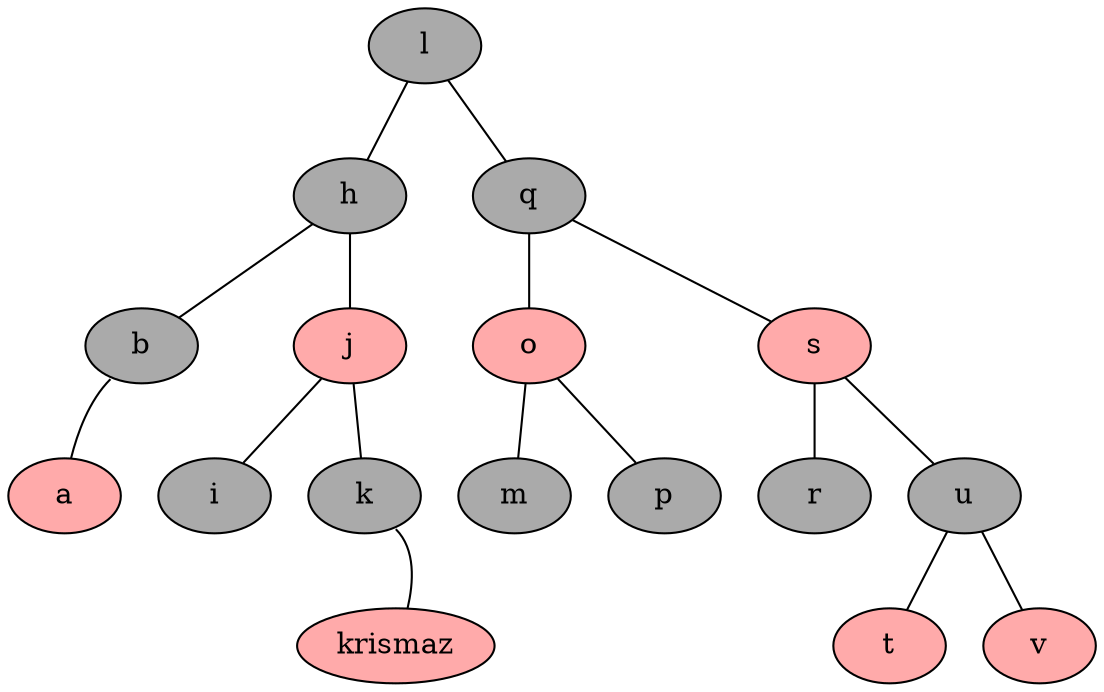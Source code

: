 graph RBTree{
node_1[label="l" fillcolor="#AAAAAA" style="filled"];
node_2[label="h" fillcolor="#AAAAAA" style="filled"];
node_1 -- node_2;
node_3[label="b" fillcolor="#AAAAAA" style="filled"];
node_2 -- node_3;
node_4[label="a" fillcolor="#FFAAAA" style="filled"];
node_3:sw -- node_4;
node_5[label="j" fillcolor="#FFAAAA" style="filled"];
node_2 -- node_5;
node_6[label="i" fillcolor="#AAAAAA" style="filled"];
node_5 -- node_6;
node_7[label="k" fillcolor="#AAAAAA" style="filled"];
node_5 -- node_7;
node_8[label="krismaz" fillcolor="#FFAAAA" style="filled"];
node_7:se -- node_8;
node_9[label="q" fillcolor="#AAAAAA" style="filled"];
node_1 -- node_9;
node_10[label="o" fillcolor="#FFAAAA" style="filled"];
node_9 -- node_10;
node_11[label="m" fillcolor="#AAAAAA" style="filled"];
node_10 -- node_11;
node_12[label="p" fillcolor="#AAAAAA" style="filled"];
node_10 -- node_12;
node_13[label="s" fillcolor="#FFAAAA" style="filled"];
node_9 -- node_13;
node_14[label="r" fillcolor="#AAAAAA" style="filled"];
node_13 -- node_14;
node_15[label="u" fillcolor="#AAAAAA" style="filled"];
node_13 -- node_15;
node_16[label="t" fillcolor="#FFAAAA" style="filled"];
node_15 -- node_16;
node_17[label="v" fillcolor="#FFAAAA" style="filled"];
node_15 -- node_17;
}
